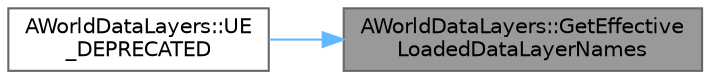 digraph "AWorldDataLayers::GetEffectiveLoadedDataLayerNames"
{
 // INTERACTIVE_SVG=YES
 // LATEX_PDF_SIZE
  bgcolor="transparent";
  edge [fontname=Helvetica,fontsize=10,labelfontname=Helvetica,labelfontsize=10];
  node [fontname=Helvetica,fontsize=10,shape=box,height=0.2,width=0.4];
  rankdir="RL";
  Node1 [id="Node000001",label="AWorldDataLayers::GetEffective\lLoadedDataLayerNames",height=0.2,width=0.4,color="gray40", fillcolor="grey60", style="filled", fontcolor="black",tooltip=" "];
  Node1 -> Node2 [id="edge1_Node000001_Node000002",dir="back",color="steelblue1",style="solid",tooltip=" "];
  Node2 [id="Node000002",label="AWorldDataLayers::UE\l_DEPRECATED",height=0.2,width=0.4,color="grey40", fillcolor="white", style="filled",URL="$d8/dbc/classAWorldDataLayers.html#a795f20c2be3d3b470909d5a6e194e77b",tooltip=" "];
}
